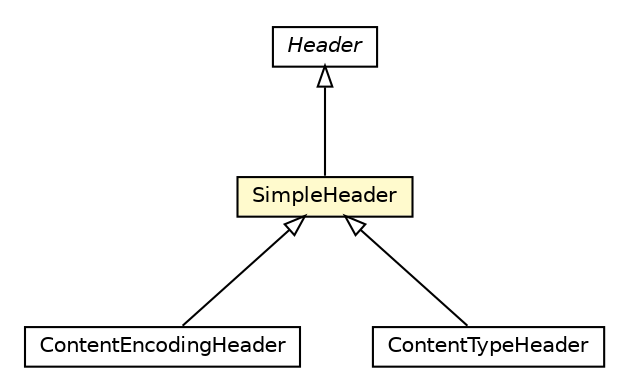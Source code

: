 #!/usr/local/bin/dot
#
# Class diagram 
# Generated by UMLGraph version R5_6-24-gf6e263 (http://www.umlgraph.org/)
#

digraph G {
	edge [fontname="Helvetica",fontsize=10,labelfontname="Helvetica",labelfontsize=10];
	node [fontname="Helvetica",fontsize=10,shape=plaintext];
	nodesep=0.25;
	ranksep=0.5;
	// io.reinert.requestor.core.header.ContentEncodingHeader
	c73927 [label=<<table title="io.reinert.requestor.core.header.ContentEncodingHeader" border="0" cellborder="1" cellspacing="0" cellpadding="2" port="p" href="./ContentEncodingHeader.html">
		<tr><td><table border="0" cellspacing="0" cellpadding="1">
<tr><td align="center" balign="center"> ContentEncodingHeader </td></tr>
		</table></td></tr>
		</table>>, URL="./ContentEncodingHeader.html", fontname="Helvetica", fontcolor="black", fontsize=10.0];
	// io.reinert.requestor.core.header.SimpleHeader
	c73930 [label=<<table title="io.reinert.requestor.core.header.SimpleHeader" border="0" cellborder="1" cellspacing="0" cellpadding="2" port="p" bgcolor="lemonChiffon" href="./SimpleHeader.html">
		<tr><td><table border="0" cellspacing="0" cellpadding="1">
<tr><td align="center" balign="center"> SimpleHeader </td></tr>
		</table></td></tr>
		</table>>, URL="./SimpleHeader.html", fontname="Helvetica", fontcolor="black", fontsize=10.0];
	// io.reinert.requestor.core.header.Header
	c73931 [label=<<table title="io.reinert.requestor.core.header.Header" border="0" cellborder="1" cellspacing="0" cellpadding="2" port="p" href="./Header.html">
		<tr><td><table border="0" cellspacing="0" cellpadding="1">
<tr><td align="center" balign="center"><font face="Helvetica-Oblique"> Header </font></td></tr>
		</table></td></tr>
		</table>>, URL="./Header.html", fontname="Helvetica", fontcolor="black", fontsize=10.0];
	// io.reinert.requestor.core.header.ContentTypeHeader
	c73935 [label=<<table title="io.reinert.requestor.core.header.ContentTypeHeader" border="0" cellborder="1" cellspacing="0" cellpadding="2" port="p" href="./ContentTypeHeader.html">
		<tr><td><table border="0" cellspacing="0" cellpadding="1">
<tr><td align="center" balign="center"> ContentTypeHeader </td></tr>
		</table></td></tr>
		</table>>, URL="./ContentTypeHeader.html", fontname="Helvetica", fontcolor="black", fontsize=10.0];
	//io.reinert.requestor.core.header.ContentEncodingHeader extends io.reinert.requestor.core.header.SimpleHeader
	c73930:p -> c73927:p [dir=back,arrowtail=empty];
	//io.reinert.requestor.core.header.SimpleHeader extends io.reinert.requestor.core.header.Header
	c73931:p -> c73930:p [dir=back,arrowtail=empty];
	//io.reinert.requestor.core.header.ContentTypeHeader extends io.reinert.requestor.core.header.SimpleHeader
	c73930:p -> c73935:p [dir=back,arrowtail=empty];
}

